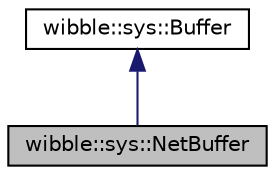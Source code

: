 digraph G
{
  edge [fontname="Helvetica",fontsize="10",labelfontname="Helvetica",labelfontsize="10"];
  node [fontname="Helvetica",fontsize="10",shape=record];
  Node1 [label="wibble::sys::NetBuffer",height=0.2,width=0.4,color="black", fillcolor="grey75", style="filled" fontcolor="black"];
  Node2 -> Node1 [dir="back",color="midnightblue",fontsize="10",style="solid",fontname="Helvetica"];
  Node2 [label="wibble::sys::Buffer",height=0.2,width=0.4,color="black", fillcolor="white", style="filled",URL="$classwibble_1_1sys_1_1Buffer.html",tooltip="Variable-size, reference-counted memory buffer."];
}
